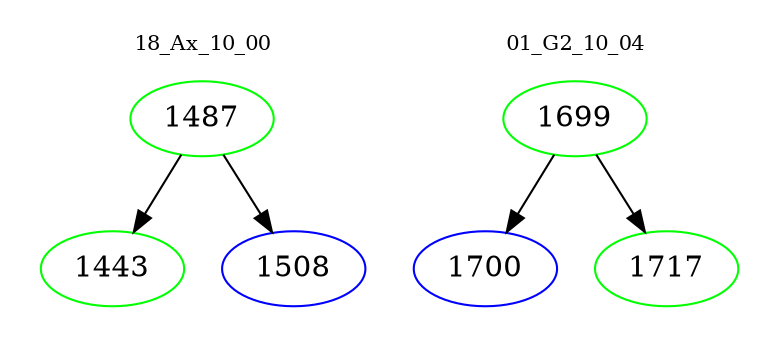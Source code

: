 digraph{
subgraph cluster_0 {
color = white
label = "18_Ax_10_00";
fontsize=10;
T0_1487 [label="1487", color="green"]
T0_1487 -> T0_1443 [color="black"]
T0_1443 [label="1443", color="green"]
T0_1487 -> T0_1508 [color="black"]
T0_1508 [label="1508", color="blue"]
}
subgraph cluster_1 {
color = white
label = "01_G2_10_04";
fontsize=10;
T1_1699 [label="1699", color="green"]
T1_1699 -> T1_1700 [color="black"]
T1_1700 [label="1700", color="blue"]
T1_1699 -> T1_1717 [color="black"]
T1_1717 [label="1717", color="green"]
}
}

